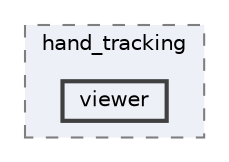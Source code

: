 digraph "/home/friedel/devel/ILLIXR/plugins/hand_tracking/viewer"
{
 // LATEX_PDF_SIZE
  bgcolor="transparent";
  edge [fontname=Helvetica,fontsize=10,labelfontname=Helvetica,labelfontsize=10];
  node [fontname=Helvetica,fontsize=10,shape=box,height=0.2,width=0.4];
  compound=true
  subgraph clusterdir_8b1e6505b76594a45c532cfee88c217b {
    graph [ bgcolor="#edf0f7", pencolor="grey50", label="hand_tracking", fontname=Helvetica,fontsize=10 style="filled,dashed", URL="dir_8b1e6505b76594a45c532cfee88c217b.html",tooltip=""]
  dir_aa964e48df094658c581f643913bf673 [label="viewer", fillcolor="#edf0f7", color="grey25", style="filled,bold", URL="dir_aa964e48df094658c581f643913bf673.html",tooltip=""];
  }
}
